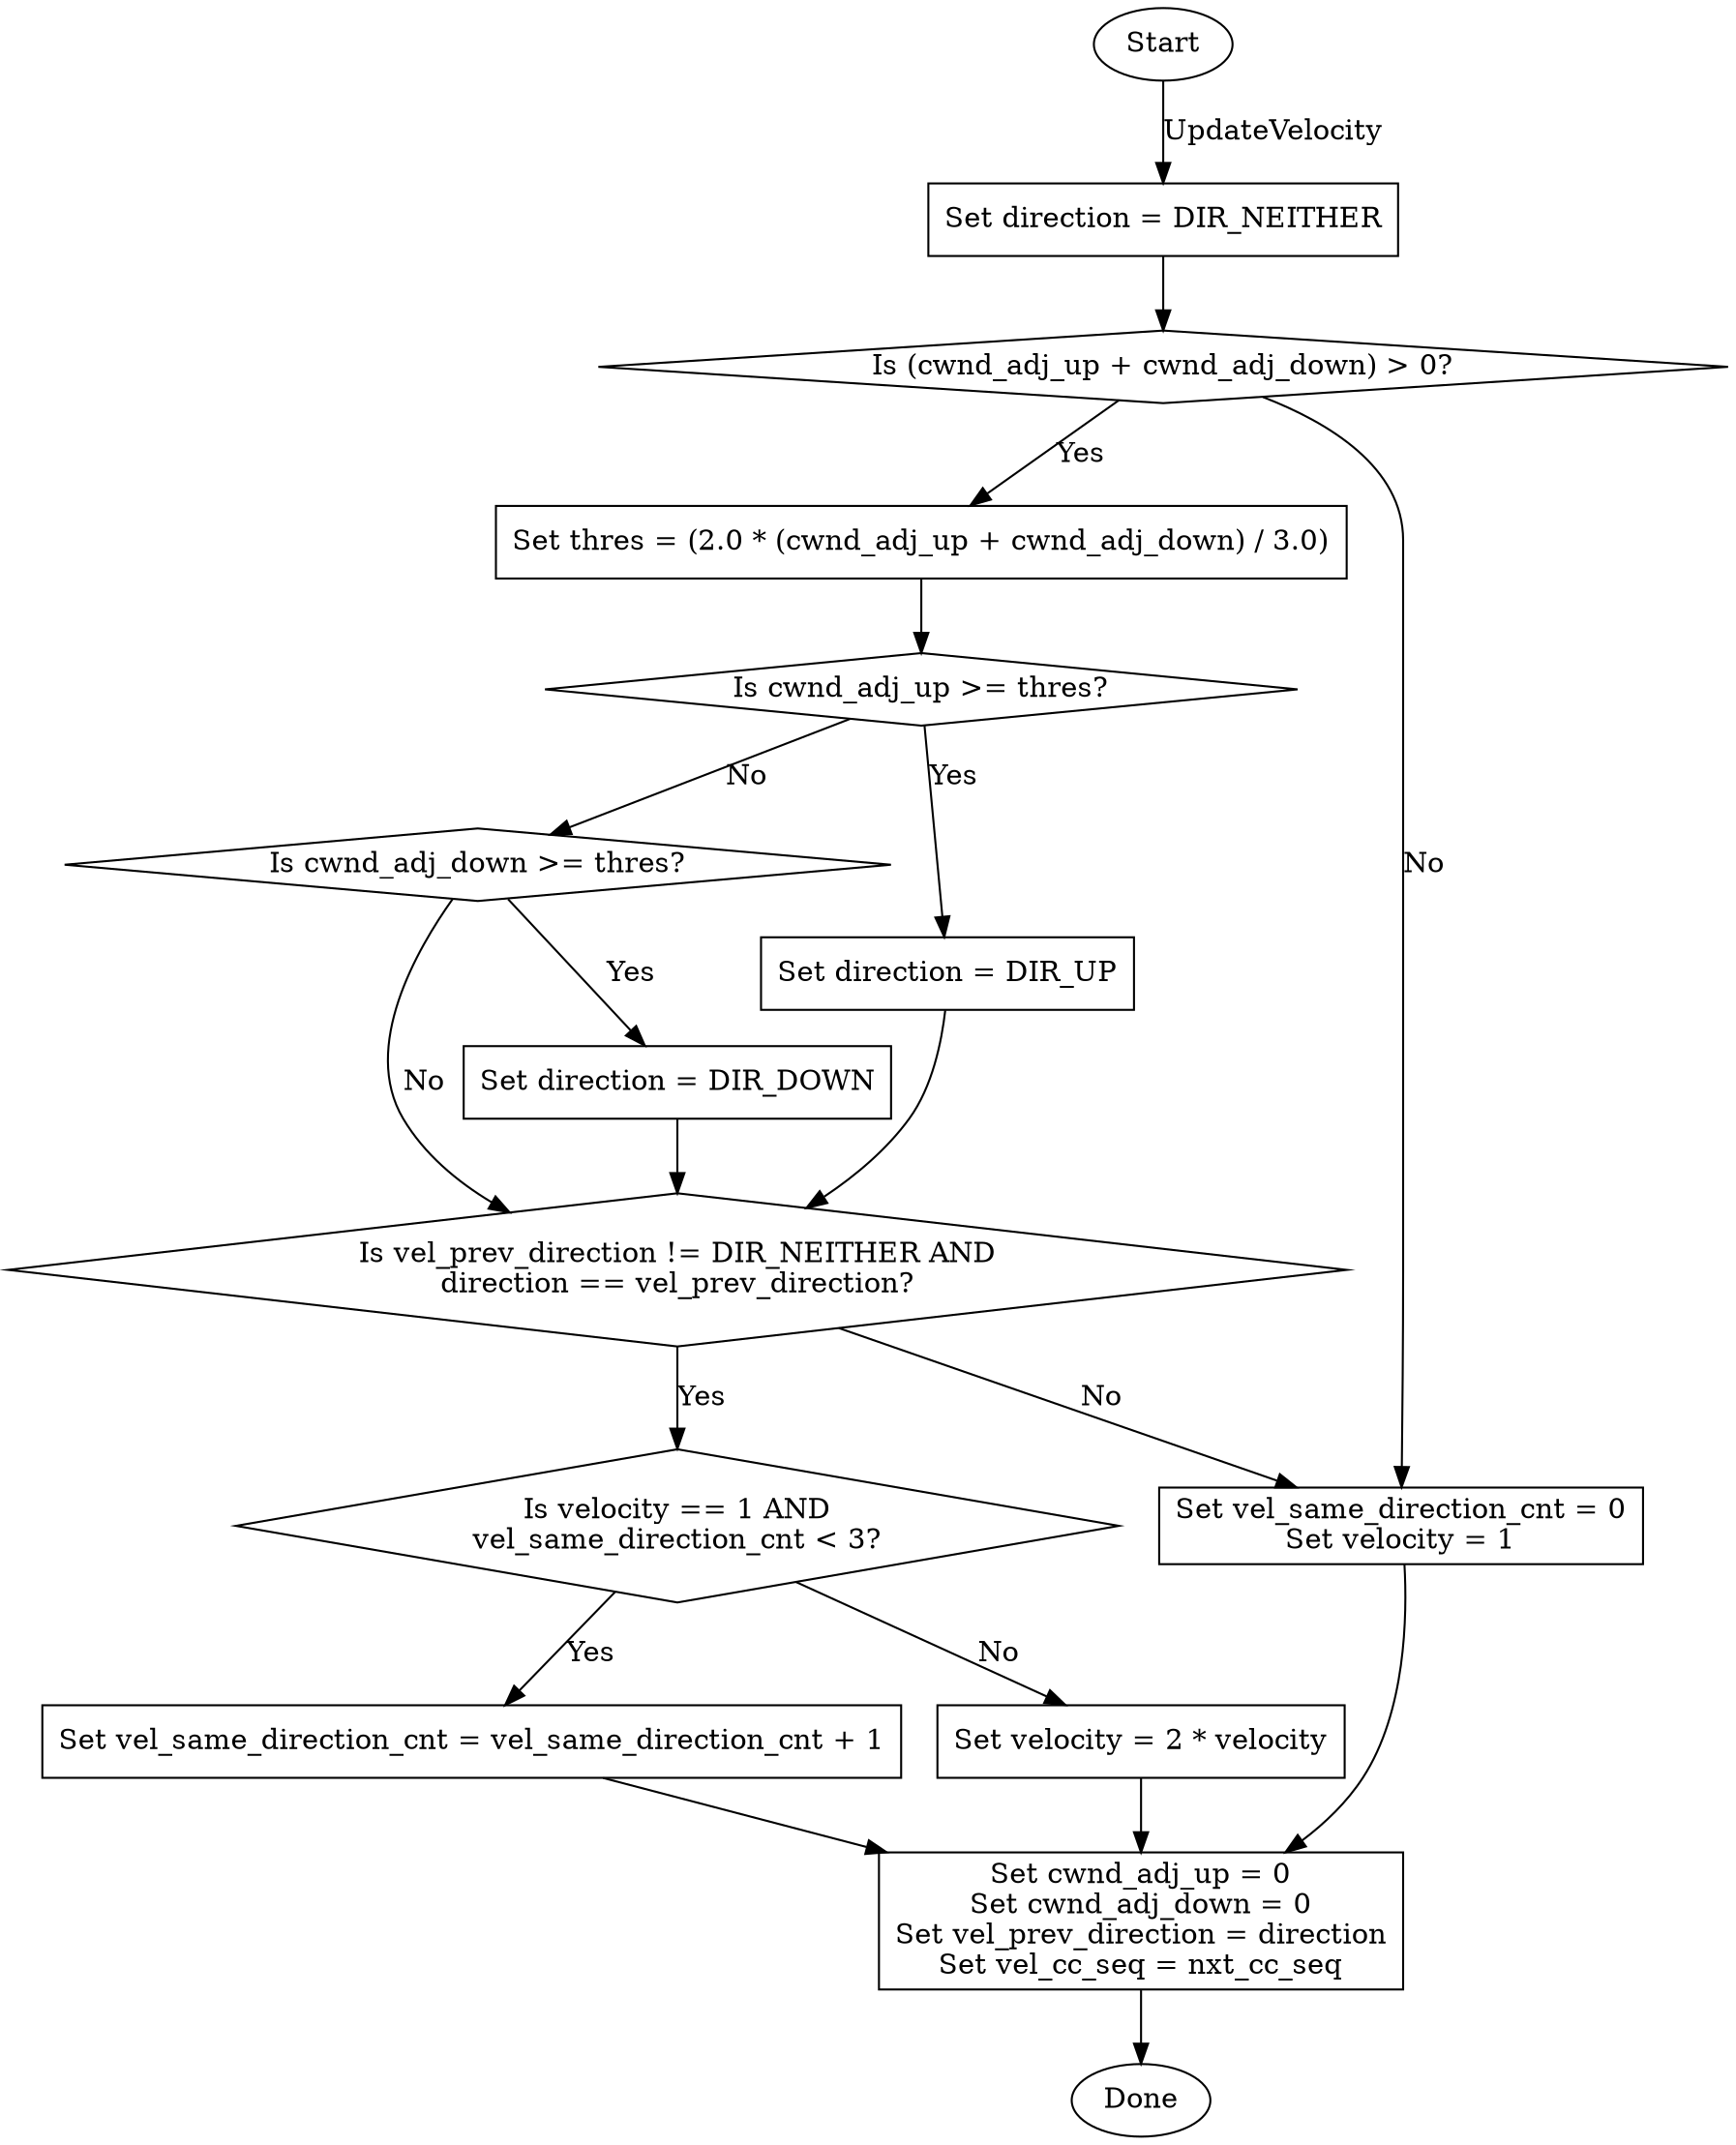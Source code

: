 digraph sliq_copa2_updatevelocity {
    strt [ shape = ellipse, label = "Start" ];
    done [ shape = ellipse, label = "Done" ];
    blk1 [ shape = box,     label = "Set direction = DIR_NEITHER" ];
    blk2 [ shape = box,     label = "Set thres = (2.0 * (cwnd_adj_up + cwnd_adj_down) / 3.0)" ];
    blk3 [ shape = box,     label = "Set direction = DIR_UP" ];
    blk4 [ shape = box,     label = "Set direction = DIR_DOWN" ];
    blk5 [ shape = box,     label = "Set vel_same_direction_cnt = vel_same_direction_cnt + 1" ];
    blk6 [ shape = box,     label = "Set velocity = 2 * velocity" ];
    blk7 [ shape = box,     label = "Set vel_same_direction_cnt = 0\nSet velocity = 1" ];
    blk8 [ shape = box,     label = "Set cwnd_adj_up = 0\nSet cwnd_adj_down = 0\nSet vel_prev_direction = direction\nSet vel_cc_seq = nxt_cc_seq" ];
    dsc1 [ shape = diamond, label = "Is (cwnd_adj_up + cwnd_adj_down) > 0?" ];
    dsc2 [ shape = diamond, label = "Is cwnd_adj_up >= thres?" ];
    dsc3 [ shape = diamond, label = "Is cwnd_adj_down >= thres?" ];
    dsc4 [ shape = diamond, label = "Is vel_prev_direction != DIR_NEITHER AND\ndirection == vel_prev_direction?" ];
    dsc5 [ shape = diamond, label = "Is velocity == 1 AND\nvel_same_direction_cnt < 3?" ];

    strt -> blk1 [ label = "UpdateVelocity" ];
    blk1 -> dsc1;
    dsc1 -> blk2 [ label = "Yes" ];
    dsc1 -> blk7 [ label = "No" ];
    blk2 -> dsc2;
    dsc2 -> blk3 [ label = "Yes" ];
    dsc2 -> dsc3 [ label = "No" ];
    blk3 -> dsc4;
    dsc3 -> blk4 [ label = "Yes" ];
    dsc3 -> dsc4 [ label = "No" ];
    blk4 -> dsc4;
    dsc4 -> dsc5 [ label = "Yes" ];
    dsc4 -> blk7 [ label = "No" ];
    dsc5 -> blk5 [ label = "Yes" ];
    dsc5 -> blk6 [ label = "No" ];
    blk5 -> blk8;
    blk6 -> blk8;
    blk7 -> blk8;
    blk8 -> done;
}
